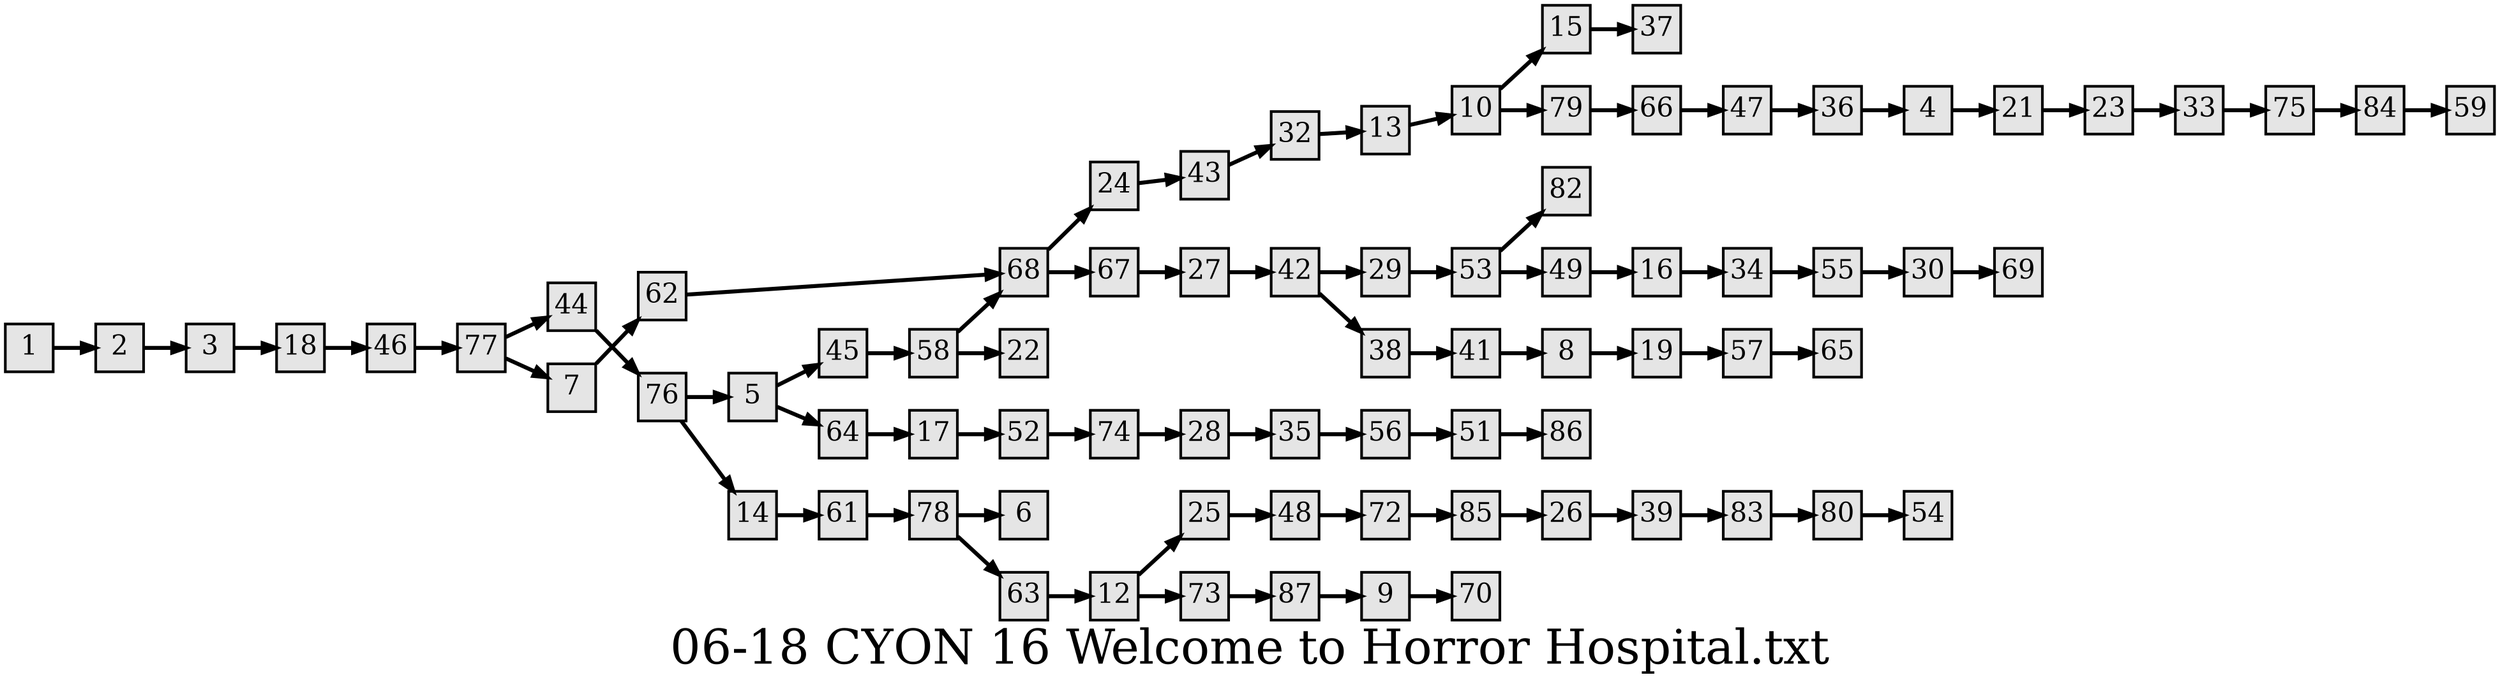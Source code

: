 digraph g{
  graph [ label="06-18 CYON 16 Welcome to Horror Hospital.txt" rankdir=LR, ordering=out, fontsize=36, nodesep="0.35", ranksep="0.45"];
  node  [shape=rect, penwidth=2, fontsize=20, style=filled, fillcolor=grey90, margin="0,0", labelfloat=true, regular=true, fixedsize=true];
  edge  [labelfloat=true, penwidth=3, fontsize=12];

  1 -> 2;
  2 -> 3;
  3 -> 18;
  4 -> 21;
  5 -> 45;
  5 -> 64;
  7 -> 62;
  8 -> 19;
  9 -> 70;
  10 -> 15;
  10 -> 79;
  12 -> 25;
  12 -> 73;
  13 -> 10;
  14 -> 61;
  15 -> 37;
  16 -> 34;
  17 -> 52;
  18 -> 46;
  19 -> 57;
  21 -> 23;
  23 -> 33;
  24 -> 43;
  25 -> 48;
  26 -> 39;
  27 -> 42;
  28 -> 35;
  29 -> 53;
  30 -> 69;
  32 -> 13;
  33 -> 75;
  34 -> 55;
  35 -> 56;
  36 -> 4;
  38 -> 41;
  39 -> 83;
  41 -> 8;
  42 -> 29;
  42 -> 38;
  43 -> 32;
  44 -> 76;
  45 -> 58;
  46 -> 77;
  47 -> 36;
  48 -> 72;
  49 -> 16;
  51 -> 86;
  52 -> 74;
  53 -> 82;
  53 -> 49;
  55 -> 30;
  56 -> 51;
  57 -> 65;
  58 -> 68;
  58 -> 22;
  61 -> 78;
  62 -> 68;
  63 -> 12;
  64 -> 17;
  66 -> 47;
  67 -> 27;
  68 -> 24;
  68 -> 67;
  72 -> 85;
  73 -> 87;
  74 -> 28;
  75 -> 84;
  76 -> 5;
  76 -> 14;
  77 -> 44;
  77 -> 7;
  78 -> 6;
  78 -> 63;
  79 -> 66;
  80 -> 54;
  83 -> 80;
  84 -> 59;
  85 -> 26;
  87 -> 9;
}

